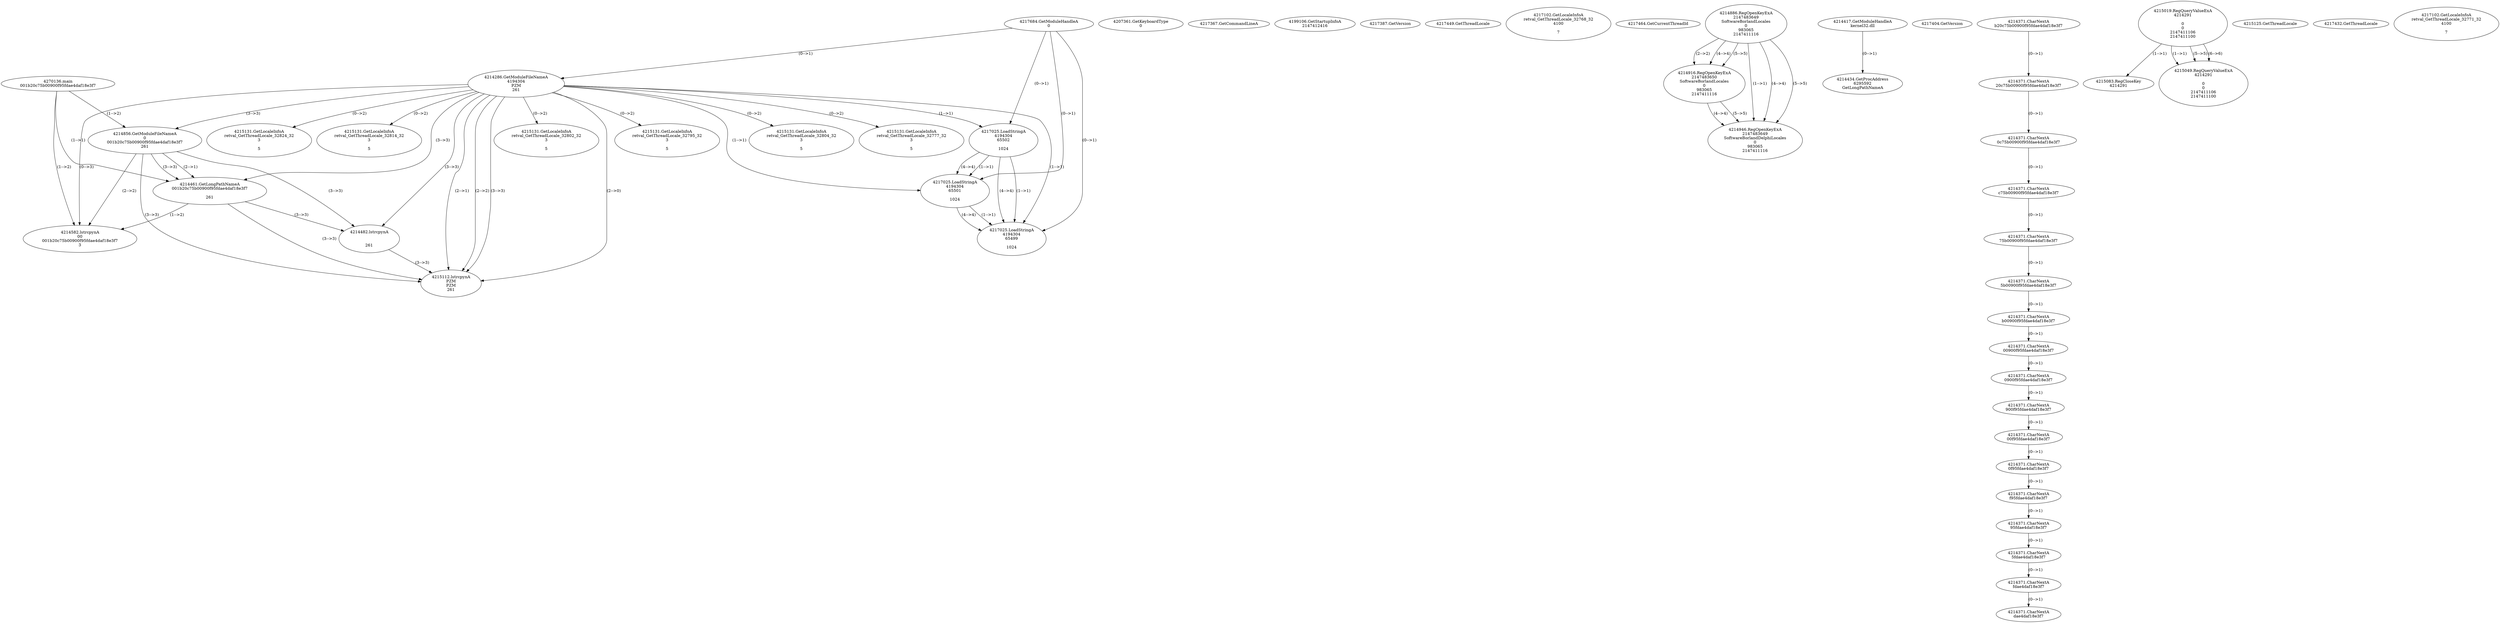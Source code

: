 // Global SCDG with merge call
digraph {
	0 [label="4270136.main
001b20c75b00900f95fdae4daf18e3f7"]
	1 [label="4217684.GetModuleHandleA
0"]
	2 [label="4207361.GetKeyboardType
0"]
	3 [label="4217367.GetCommandLineA
"]
	4 [label="4199106.GetStartupInfoA
2147412416"]
	5 [label="4217387.GetVersion
"]
	6 [label="4217449.GetThreadLocale
"]
	7 [label="4217102.GetLocaleInfoA
retval_GetThreadLocale_32768_32
4100

7"]
	8 [label="4217464.GetCurrentThreadId
"]
	9 [label="4214286.GetModuleFileNameA
4194304
PZM
261"]
	1 -> 9 [label="(0-->1)"]
	10 [label="4214856.GetModuleFileNameA
0
001b20c75b00900f95fdae4daf18e3f7
261"]
	0 -> 10 [label="(1-->2)"]
	9 -> 10 [label="(3-->3)"]
	11 [label="4214886.RegOpenKeyExA
2147483649
Software\Borland\Locales
0
983065
2147411116"]
	12 [label="4214417.GetModuleHandleA
kernel32.dll"]
	13 [label="4214434.GetProcAddress
6295592
GetLongPathNameA"]
	12 -> 13 [label="(0-->1)"]
	14 [label="4214461.GetLongPathNameA
001b20c75b00900f95fdae4daf18e3f7

261"]
	0 -> 14 [label="(1-->1)"]
	10 -> 14 [label="(2-->1)"]
	9 -> 14 [label="(3-->3)"]
	10 -> 14 [label="(3-->3)"]
	15 [label="4217404.GetVersion
"]
	16 [label="4214582.lstrcpynA
00
001b20c75b00900f95fdae4daf18e3f7
3"]
	0 -> 16 [label="(1-->2)"]
	10 -> 16 [label="(2-->2)"]
	14 -> 16 [label="(1-->2)"]
	9 -> 16 [label="(0-->3)"]
	17 [label="4214371.CharNextA
b20c75b00900f95fdae4daf18e3f7"]
	18 [label="4214371.CharNextA
20c75b00900f95fdae4daf18e3f7"]
	17 -> 18 [label="(0-->1)"]
	19 [label="4214371.CharNextA
0c75b00900f95fdae4daf18e3f7"]
	18 -> 19 [label="(0-->1)"]
	20 [label="4214371.CharNextA
c75b00900f95fdae4daf18e3f7"]
	19 -> 20 [label="(0-->1)"]
	21 [label="4214371.CharNextA
75b00900f95fdae4daf18e3f7"]
	20 -> 21 [label="(0-->1)"]
	22 [label="4214371.CharNextA
5b00900f95fdae4daf18e3f7"]
	21 -> 22 [label="(0-->1)"]
	23 [label="4214371.CharNextA
b00900f95fdae4daf18e3f7"]
	22 -> 23 [label="(0-->1)"]
	24 [label="4214371.CharNextA
00900f95fdae4daf18e3f7"]
	23 -> 24 [label="(0-->1)"]
	25 [label="4214371.CharNextA
0900f95fdae4daf18e3f7"]
	24 -> 25 [label="(0-->1)"]
	26 [label="4214371.CharNextA
900f95fdae4daf18e3f7"]
	25 -> 26 [label="(0-->1)"]
	27 [label="4214371.CharNextA
00f95fdae4daf18e3f7"]
	26 -> 27 [label="(0-->1)"]
	28 [label="4214371.CharNextA
0f95fdae4daf18e3f7"]
	27 -> 28 [label="(0-->1)"]
	29 [label="4214371.CharNextA
f95fdae4daf18e3f7"]
	28 -> 29 [label="(0-->1)"]
	30 [label="4214371.CharNextA
95fdae4daf18e3f7"]
	29 -> 30 [label="(0-->1)"]
	31 [label="4214371.CharNextA
5fdae4daf18e3f7"]
	30 -> 31 [label="(0-->1)"]
	32 [label="4214371.CharNextA
fdae4daf18e3f7"]
	31 -> 32 [label="(0-->1)"]
	33 [label="4214371.CharNextA
dae4daf18e3f7"]
	32 -> 33 [label="(0-->1)"]
	34 [label="4214482.lstrcpynA


261"]
	9 -> 34 [label="(3-->3)"]
	10 -> 34 [label="(3-->3)"]
	14 -> 34 [label="(3-->3)"]
	35 [label="4215019.RegQueryValueExA
4214291

0
0
2147411106
2147411100"]
	36 [label="4215083.RegCloseKey
4214291"]
	35 -> 36 [label="(1-->1)"]
	37 [label="4215112.lstrcpynA
PZM
PZM
261"]
	9 -> 37 [label="(2-->1)"]
	9 -> 37 [label="(2-->2)"]
	9 -> 37 [label="(3-->3)"]
	10 -> 37 [label="(3-->3)"]
	14 -> 37 [label="(3-->3)"]
	34 -> 37 [label="(3-->3)"]
	9 -> 37 [label="(2-->0)"]
	38 [label="4215125.GetThreadLocale
"]
	39 [label="4215131.GetLocaleInfoA
retval_GetThreadLocale_32802_32
3

5"]
	9 -> 39 [label="(0-->2)"]
	40 [label="4217025.LoadStringA
4194304
65502

1024"]
	1 -> 40 [label="(0-->1)"]
	9 -> 40 [label="(1-->1)"]
	41 [label="4217025.LoadStringA
4194304
65501

1024"]
	1 -> 41 [label="(0-->1)"]
	9 -> 41 [label="(1-->1)"]
	40 -> 41 [label="(1-->1)"]
	40 -> 41 [label="(4-->4)"]
	42 [label="4217025.LoadStringA
4194304
65499

1024"]
	1 -> 42 [label="(0-->1)"]
	9 -> 42 [label="(1-->1)"]
	40 -> 42 [label="(1-->1)"]
	41 -> 42 [label="(1-->1)"]
	40 -> 42 [label="(4-->4)"]
	41 -> 42 [label="(4-->4)"]
	43 [label="4214916.RegOpenKeyExA
2147483650
Software\Borland\Locales
0
983065
2147411116"]
	11 -> 43 [label="(2-->2)"]
	11 -> 43 [label="(4-->4)"]
	11 -> 43 [label="(5-->5)"]
	44 [label="4214946.RegOpenKeyExA
2147483649
Software\Borland\Delphi\Locales
0
983065
2147411116"]
	11 -> 44 [label="(1-->1)"]
	11 -> 44 [label="(4-->4)"]
	43 -> 44 [label="(4-->4)"]
	11 -> 44 [label="(5-->5)"]
	43 -> 44 [label="(5-->5)"]
	45 [label="4215131.GetLocaleInfoA
retval_GetThreadLocale_32795_32
3

5"]
	9 -> 45 [label="(0-->2)"]
	46 [label="4215049.RegQueryValueExA
4214291

0
0
2147411106
2147411100"]
	35 -> 46 [label="(1-->1)"]
	35 -> 46 [label="(5-->5)"]
	35 -> 46 [label="(6-->6)"]
	47 [label="4215131.GetLocaleInfoA
retval_GetThreadLocale_32804_32
3

5"]
	9 -> 47 [label="(0-->2)"]
	48 [label="4215131.GetLocaleInfoA
retval_GetThreadLocale_32777_32
3

5"]
	9 -> 48 [label="(0-->2)"]
	49 [label="4217432.GetThreadLocale
"]
	50 [label="4217102.GetLocaleInfoA
retval_GetThreadLocale_32771_32
4100

7"]
	51 [label="4215131.GetLocaleInfoA
retval_GetThreadLocale_32824_32
3

5"]
	9 -> 51 [label="(0-->2)"]
	52 [label="4215131.GetLocaleInfoA
retval_GetThreadLocale_32814_32
3

5"]
	9 -> 52 [label="(0-->2)"]
}
